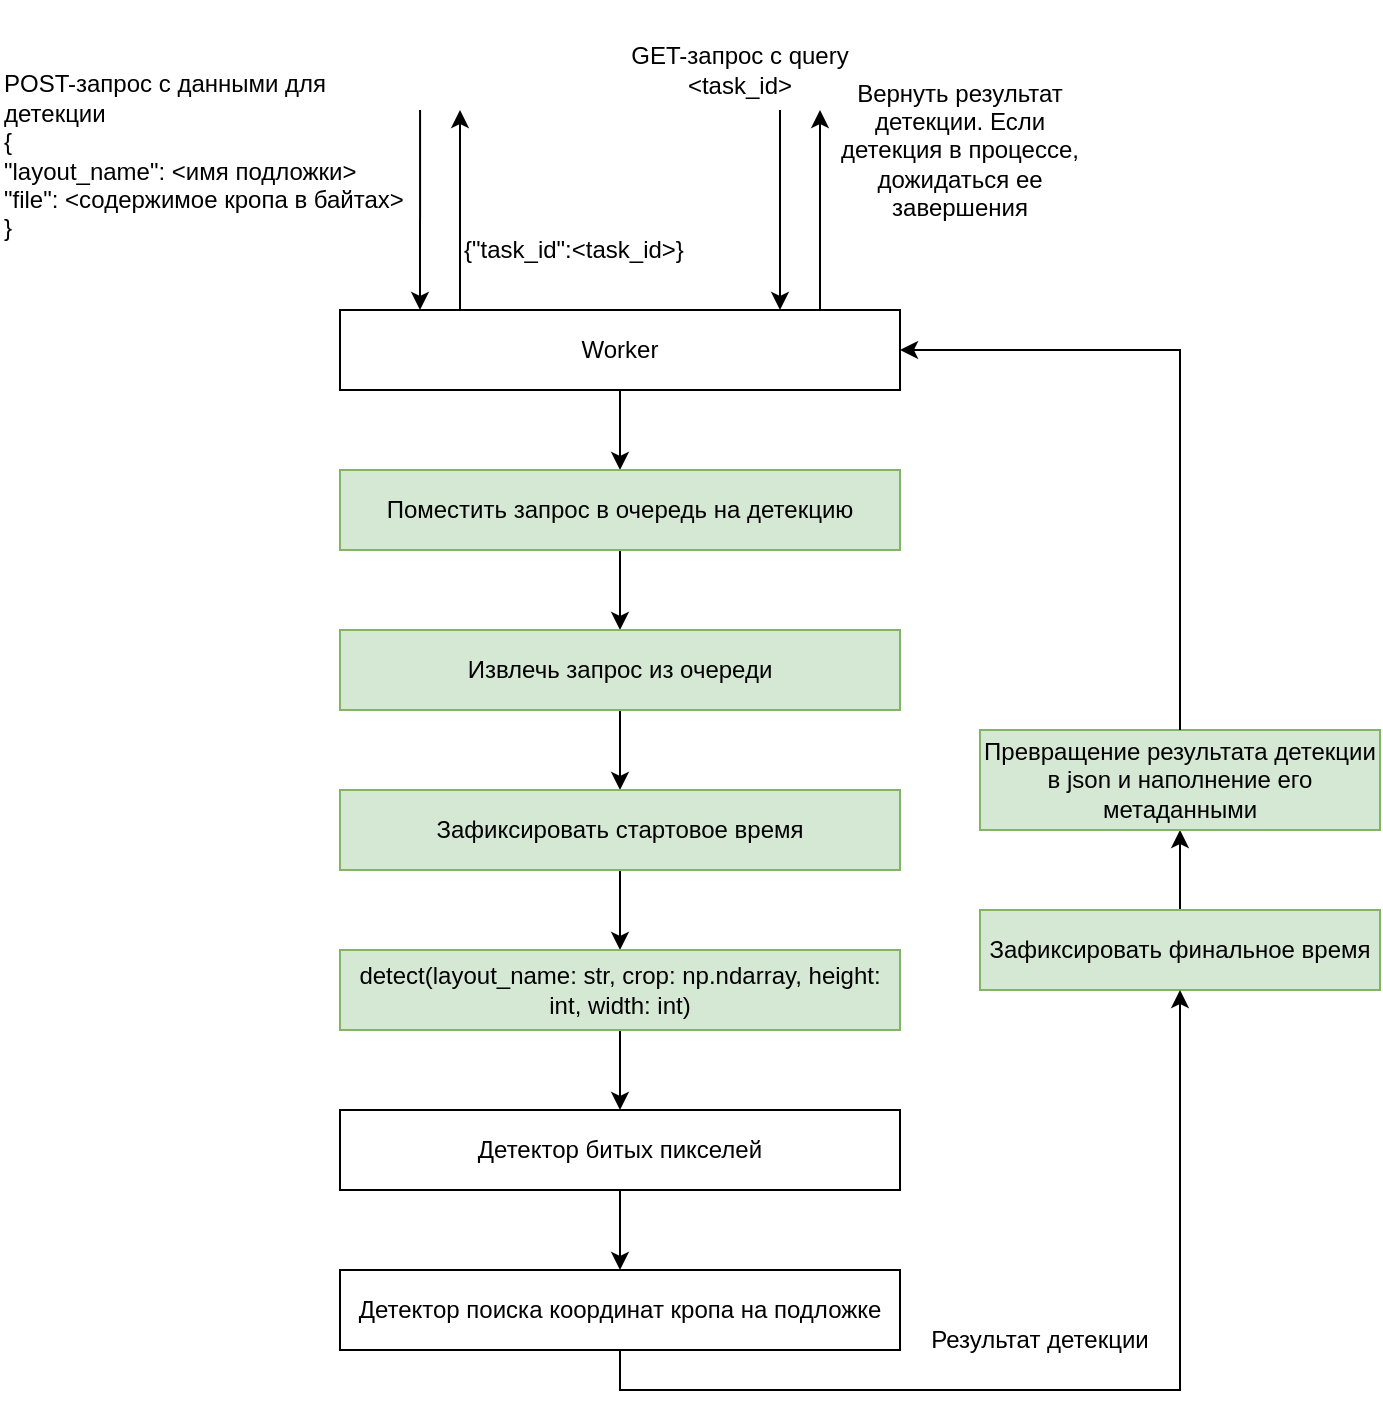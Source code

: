 <mxfile version="24.5.1" type="device">
  <diagram name="Page-1" id="UDNdTbz0KM1wlBxlJ1lN">
    <mxGraphModel dx="1132" dy="1047" grid="1" gridSize="10" guides="1" tooltips="1" connect="1" arrows="1" fold="1" page="1" pageScale="1" pageWidth="850" pageHeight="1100" math="0" shadow="0">
      <root>
        <mxCell id="0" />
        <mxCell id="1" parent="0" />
        <mxCell id="jgQD-mLmlprnnaP6-Urn-3" value="" style="edgeStyle=orthogonalEdgeStyle;rounded=0;orthogonalLoop=1;jettySize=auto;html=1;" parent="1" source="YpXR1NYP6XQu3CqXUiG9-2" target="jgQD-mLmlprnnaP6-Urn-2" edge="1">
          <mxGeometry relative="1" as="geometry" />
        </mxCell>
        <mxCell id="YpXR1NYP6XQu3CqXUiG9-2" value="Worker" style="rounded=0;whiteSpace=wrap;html=1;" parent="1" vertex="1">
          <mxGeometry x="200" y="440" width="280" height="40" as="geometry" />
        </mxCell>
        <mxCell id="wGTgKy5DA3Dax--A0Zx4-10" value="" style="edgeStyle=orthogonalEdgeStyle;rounded=0;orthogonalLoop=1;jettySize=auto;html=1;" parent="1" source="YpXR1NYP6XQu3CqXUiG9-3" target="YpXR1NYP6XQu3CqXUiG9-29" edge="1">
          <mxGeometry relative="1" as="geometry" />
        </mxCell>
        <mxCell id="YpXR1NYP6XQu3CqXUiG9-3" value="Детектор битых пикселей" style="rounded=0;whiteSpace=wrap;html=1;" parent="1" vertex="1">
          <mxGeometry x="200" y="840" width="280" height="40" as="geometry" />
        </mxCell>
        <mxCell id="YpXR1NYP6XQu3CqXUiG9-12" value="POST-запрос с данными для детекции&lt;div&gt;{&lt;/div&gt;&lt;div&gt;&lt;span style=&quot;&quot;&gt;&quot;layout_name&quot;: &amp;lt;имя подложки&amp;gt;&lt;br&gt;&lt;/span&gt;&quot;file&quot;: &amp;lt;содержимое кропа в байтах&amp;gt;&lt;/div&gt;&lt;div&gt;}&lt;/div&gt;" style="text;html=1;align=left;verticalAlign=middle;whiteSpace=wrap;rounded=0;" parent="1" vertex="1">
          <mxGeometry x="30" y="285" width="210" height="155" as="geometry" />
        </mxCell>
        <mxCell id="YpXR1NYP6XQu3CqXUiG9-29" value="Детектор поиска координат кропа на подложке" style="rounded=0;whiteSpace=wrap;html=1;" parent="1" vertex="1">
          <mxGeometry x="200" y="920" width="280" height="40" as="geometry" />
        </mxCell>
        <mxCell id="YpXR1NYP6XQu3CqXUiG9-37" value="GET-запрос с query &amp;lt;task_id&amp;gt;" style="text;html=1;align=center;verticalAlign=middle;whiteSpace=wrap;rounded=0;" parent="1" vertex="1">
          <mxGeometry x="330" y="290" width="140" height="60" as="geometry" />
        </mxCell>
        <mxCell id="YpXR1NYP6XQu3CqXUiG9-38" value="" style="endArrow=classic;html=1;rounded=0;entryX=0.107;entryY=0;entryDx=0;entryDy=0;entryPerimeter=0;" parent="1" edge="1">
          <mxGeometry width="50" height="50" relative="1" as="geometry">
            <mxPoint x="240.04" y="340" as="sourcePoint" />
            <mxPoint x="240.0" y="440" as="targetPoint" />
          </mxGeometry>
        </mxCell>
        <mxCell id="wGTgKy5DA3Dax--A0Zx4-3" value="" style="endArrow=classic;html=1;rounded=0;entryX=0.5;entryY=0;entryDx=0;entryDy=0;exitX=0.5;exitY=1;exitDx=0;exitDy=0;" parent="1" source="jgQD-mLmlprnnaP6-Urn-4" target="wGTgKy5DA3Dax--A0Zx4-4" edge="1">
          <mxGeometry width="50" height="50" relative="1" as="geometry">
            <mxPoint x="360" y="660" as="sourcePoint" />
            <mxPoint x="340" y="680" as="targetPoint" />
            <Array as="points">
              <mxPoint x="340" y="660" />
            </Array>
          </mxGeometry>
        </mxCell>
        <mxCell id="wGTgKy5DA3Dax--A0Zx4-29" value="" style="edgeStyle=orthogonalEdgeStyle;rounded=0;orthogonalLoop=1;jettySize=auto;html=1;" parent="1" source="wGTgKy5DA3Dax--A0Zx4-4" edge="1">
          <mxGeometry relative="1" as="geometry">
            <mxPoint x="340" y="760" as="targetPoint" />
          </mxGeometry>
        </mxCell>
        <mxCell id="wGTgKy5DA3Dax--A0Zx4-4" value="Зафиксировать стартовое время" style="rounded=0;whiteSpace=wrap;html=1;fillColor=#d5e8d4;strokeColor=#82b366;" parent="1" vertex="1">
          <mxGeometry x="200" y="680" width="280" height="40" as="geometry" />
        </mxCell>
        <mxCell id="wGTgKy5DA3Dax--A0Zx4-15" value="" style="edgeStyle=orthogonalEdgeStyle;rounded=0;orthogonalLoop=1;jettySize=auto;html=1;" parent="1" source="wGTgKy5DA3Dax--A0Zx4-7" target="YpXR1NYP6XQu3CqXUiG9-3" edge="1">
          <mxGeometry relative="1" as="geometry" />
        </mxCell>
        <mxCell id="wGTgKy5DA3Dax--A0Zx4-7" value="detect(layout_name: str, crop: np.ndarray, height: int, width: int)" style="rounded=0;whiteSpace=wrap;html=1;fillColor=#d5e8d4;strokeColor=#82b366;" parent="1" vertex="1">
          <mxGeometry x="200" y="760" width="280" height="40" as="geometry" />
        </mxCell>
        <mxCell id="wGTgKy5DA3Dax--A0Zx4-17" value="" style="edgeStyle=orthogonalEdgeStyle;rounded=0;orthogonalLoop=1;jettySize=auto;html=1;" parent="1" source="wGTgKy5DA3Dax--A0Zx4-13" target="wGTgKy5DA3Dax--A0Zx4-16" edge="1">
          <mxGeometry relative="1" as="geometry" />
        </mxCell>
        <mxCell id="wGTgKy5DA3Dax--A0Zx4-13" value="Зафиксировать финальное время" style="rounded=0;whiteSpace=wrap;html=1;fillColor=#d5e8d4;strokeColor=#82b366;" parent="1" vertex="1">
          <mxGeometry x="520" y="740" width="200" height="40" as="geometry" />
        </mxCell>
        <mxCell id="wGTgKy5DA3Dax--A0Zx4-16" value="Превращение результата детекции в json и наполнение его метаданными" style="rounded=0;whiteSpace=wrap;html=1;fillColor=#d5e8d4;strokeColor=#82b366;" parent="1" vertex="1">
          <mxGeometry x="520" y="650" width="200" height="50" as="geometry" />
        </mxCell>
        <mxCell id="wGTgKy5DA3Dax--A0Zx4-23" value="" style="endArrow=classic;html=1;rounded=0;exitX=0.5;exitY=1;exitDx=0;exitDy=0;entryX=0.5;entryY=1;entryDx=0;entryDy=0;" parent="1" source="YpXR1NYP6XQu3CqXUiG9-29" target="wGTgKy5DA3Dax--A0Zx4-13" edge="1">
          <mxGeometry width="50" height="50" relative="1" as="geometry">
            <mxPoint x="400" y="1130" as="sourcePoint" />
            <mxPoint x="450" y="1080" as="targetPoint" />
            <Array as="points">
              <mxPoint x="340" y="980" />
              <mxPoint x="620" y="980" />
            </Array>
          </mxGeometry>
        </mxCell>
        <mxCell id="wGTgKy5DA3Dax--A0Zx4-30" value="" style="endArrow=classic;html=1;rounded=0;entryX=1;entryY=0.5;entryDx=0;entryDy=0;" parent="1" source="wGTgKy5DA3Dax--A0Zx4-16" target="YpXR1NYP6XQu3CqXUiG9-2" edge="1">
          <mxGeometry width="50" height="50" relative="1" as="geometry">
            <mxPoint x="660" y="480" as="sourcePoint" />
            <mxPoint x="630" y="600" as="targetPoint" />
            <Array as="points">
              <mxPoint x="620" y="480" />
              <mxPoint x="620" y="460" />
            </Array>
          </mxGeometry>
        </mxCell>
        <mxCell id="wGTgKy5DA3Dax--A0Zx4-34" value="" style="endArrow=classic;html=1;rounded=0;" parent="1" edge="1">
          <mxGeometry width="50" height="50" relative="1" as="geometry">
            <mxPoint x="260" y="440" as="sourcePoint" />
            <mxPoint x="260" y="340" as="targetPoint" />
          </mxGeometry>
        </mxCell>
        <mxCell id="wGTgKy5DA3Dax--A0Zx4-35" value="{&quot;task_id&quot;:&amp;lt;task_id&amp;gt;}" style="text;html=1;align=left;verticalAlign=middle;whiteSpace=wrap;rounded=0;" parent="1" vertex="1">
          <mxGeometry x="260" y="395" width="130" height="30" as="geometry" />
        </mxCell>
        <mxCell id="wGTgKy5DA3Dax--A0Zx4-39" value="" style="endArrow=classic;html=1;rounded=0;entryX=0.107;entryY=0;entryDx=0;entryDy=0;entryPerimeter=0;" parent="1" edge="1">
          <mxGeometry width="50" height="50" relative="1" as="geometry">
            <mxPoint x="420" y="340" as="sourcePoint" />
            <mxPoint x="420" y="440" as="targetPoint" />
          </mxGeometry>
        </mxCell>
        <mxCell id="wGTgKy5DA3Dax--A0Zx4-40" value="" style="endArrow=classic;html=1;rounded=0;" parent="1" edge="1">
          <mxGeometry width="50" height="50" relative="1" as="geometry">
            <mxPoint x="440" y="440" as="sourcePoint" />
            <mxPoint x="440" y="340" as="targetPoint" />
          </mxGeometry>
        </mxCell>
        <mxCell id="wGTgKy5DA3Dax--A0Zx4-41" value="Вернуть результат детекции. Если детекция в процессе, дожидаться ее завершения" style="text;html=1;align=center;verticalAlign=middle;whiteSpace=wrap;rounded=0;" parent="1" vertex="1">
          <mxGeometry x="440" y="330" width="140" height="60" as="geometry" />
        </mxCell>
        <mxCell id="jgQD-mLmlprnnaP6-Urn-1" value="Результат детекции" style="text;html=1;align=center;verticalAlign=middle;whiteSpace=wrap;rounded=0;" parent="1" vertex="1">
          <mxGeometry x="480" y="940" width="140" height="30" as="geometry" />
        </mxCell>
        <mxCell id="jgQD-mLmlprnnaP6-Urn-6" value="" style="edgeStyle=orthogonalEdgeStyle;rounded=0;orthogonalLoop=1;jettySize=auto;html=1;" parent="1" source="jgQD-mLmlprnnaP6-Urn-2" target="jgQD-mLmlprnnaP6-Urn-4" edge="1">
          <mxGeometry relative="1" as="geometry" />
        </mxCell>
        <mxCell id="jgQD-mLmlprnnaP6-Urn-2" value="Поместить запрос в очередь на детекцию" style="rounded=0;whiteSpace=wrap;html=1;fillColor=#d5e8d4;strokeColor=#82b366;" parent="1" vertex="1">
          <mxGeometry x="200" y="520" width="280" height="40" as="geometry" />
        </mxCell>
        <mxCell id="jgQD-mLmlprnnaP6-Urn-4" value="Извлечь запрос из очереди" style="rounded=0;whiteSpace=wrap;html=1;fillColor=#d5e8d4;strokeColor=#82b366;" parent="1" vertex="1">
          <mxGeometry x="200" y="600" width="280" height="40" as="geometry" />
        </mxCell>
        <mxCell id="jgQD-mLmlprnnaP6-Urn-5" style="edgeStyle=orthogonalEdgeStyle;rounded=0;orthogonalLoop=1;jettySize=auto;html=1;exitX=0.5;exitY=1;exitDx=0;exitDy=0;" parent="1" source="jgQD-mLmlprnnaP6-Urn-2" target="jgQD-mLmlprnnaP6-Urn-2" edge="1">
          <mxGeometry relative="1" as="geometry" />
        </mxCell>
      </root>
    </mxGraphModel>
  </diagram>
</mxfile>
